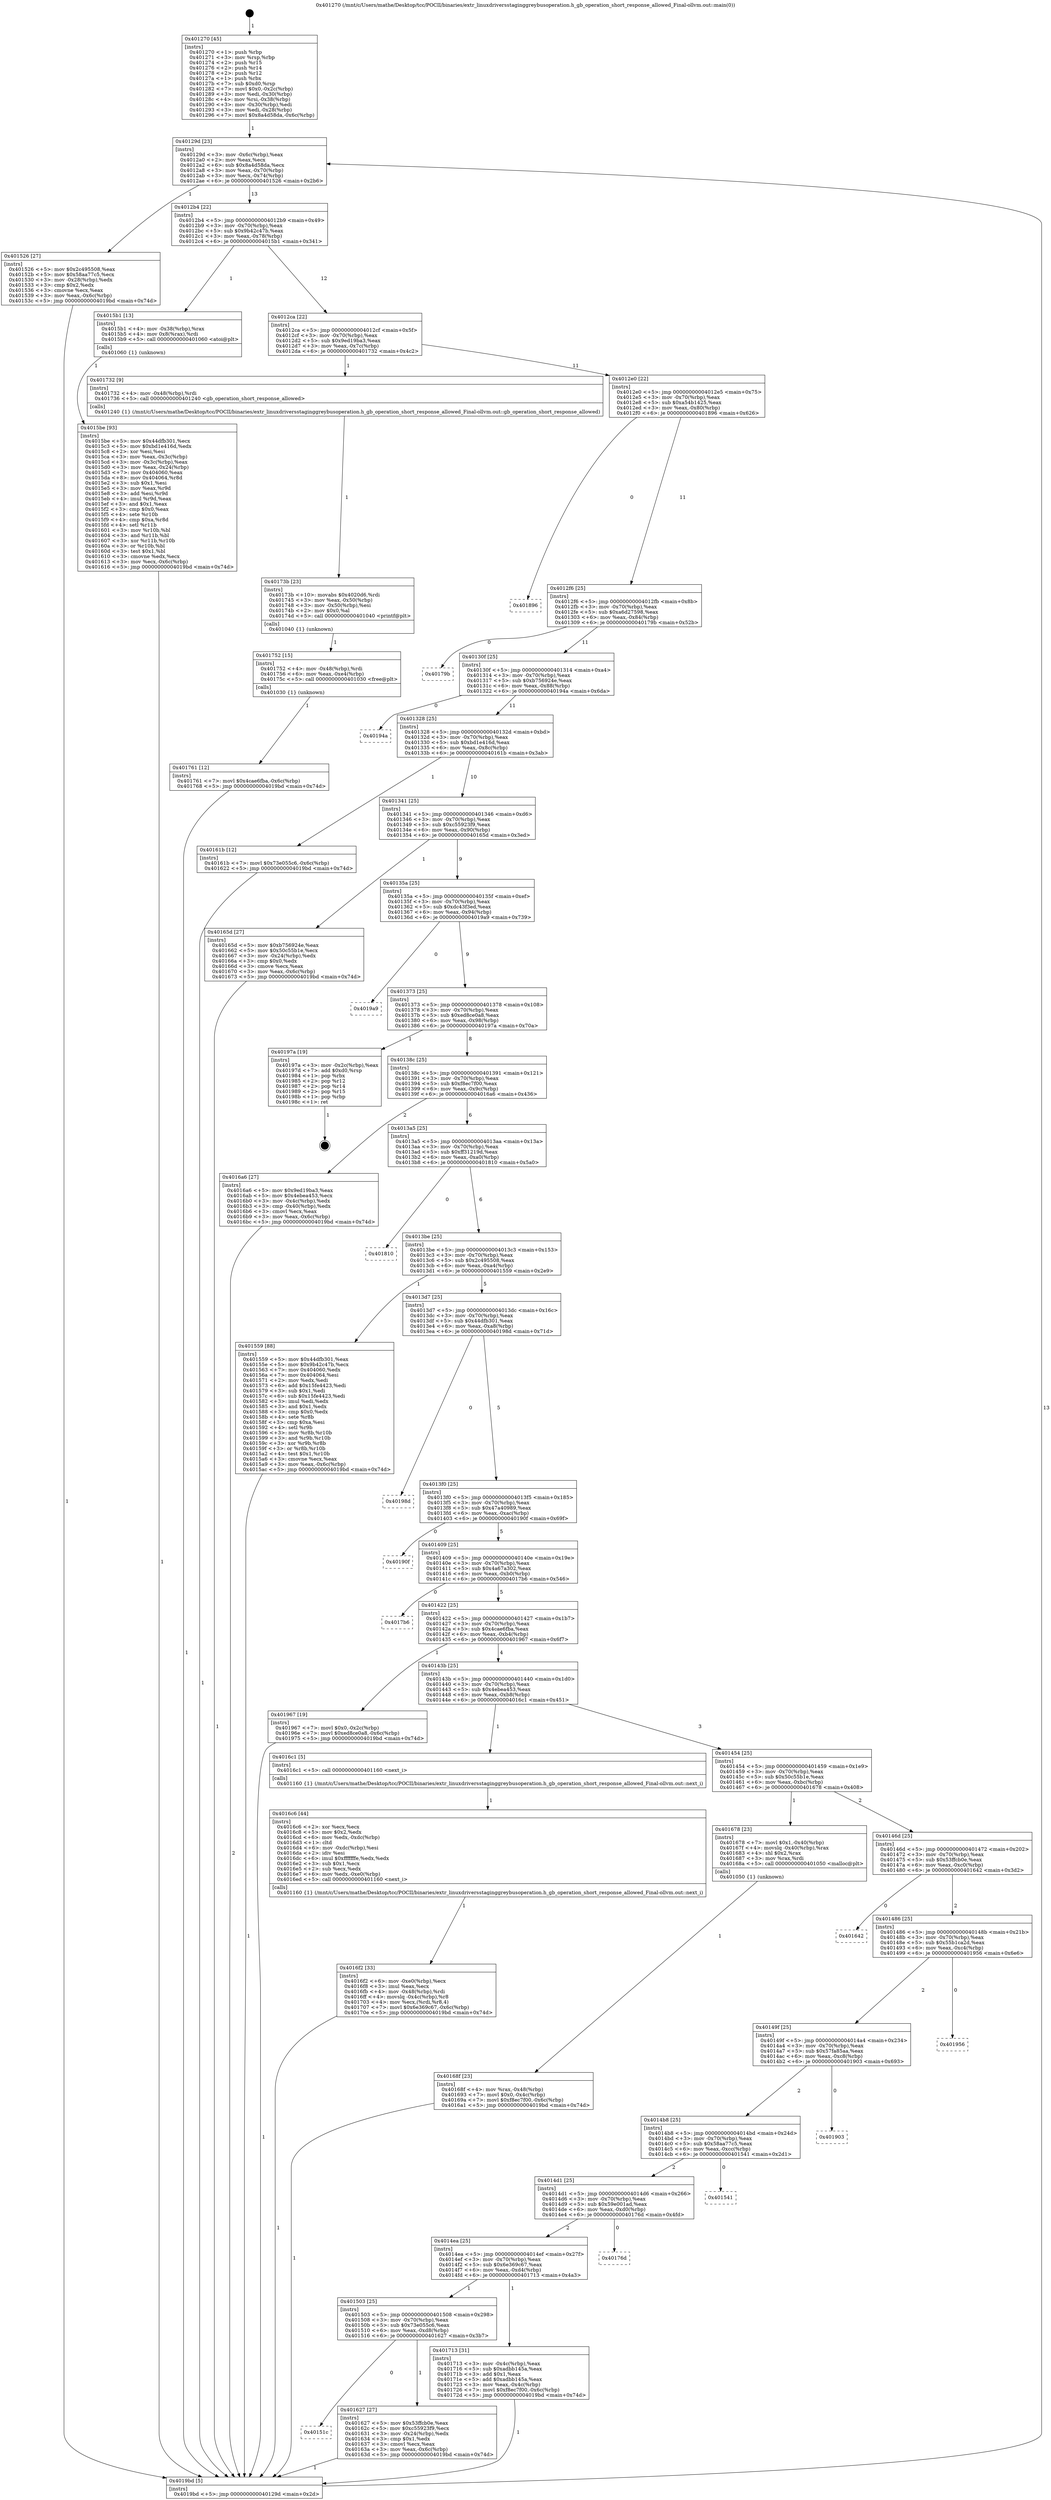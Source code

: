 digraph "0x401270" {
  label = "0x401270 (/mnt/c/Users/mathe/Desktop/tcc/POCII/binaries/extr_linuxdriversstaginggreybusoperation.h_gb_operation_short_response_allowed_Final-ollvm.out::main(0))"
  labelloc = "t"
  node[shape=record]

  Entry [label="",width=0.3,height=0.3,shape=circle,fillcolor=black,style=filled]
  "0x40129d" [label="{
     0x40129d [23]\l
     | [instrs]\l
     &nbsp;&nbsp;0x40129d \<+3\>: mov -0x6c(%rbp),%eax\l
     &nbsp;&nbsp;0x4012a0 \<+2\>: mov %eax,%ecx\l
     &nbsp;&nbsp;0x4012a2 \<+6\>: sub $0x8a4d58da,%ecx\l
     &nbsp;&nbsp;0x4012a8 \<+3\>: mov %eax,-0x70(%rbp)\l
     &nbsp;&nbsp;0x4012ab \<+3\>: mov %ecx,-0x74(%rbp)\l
     &nbsp;&nbsp;0x4012ae \<+6\>: je 0000000000401526 \<main+0x2b6\>\l
  }"]
  "0x401526" [label="{
     0x401526 [27]\l
     | [instrs]\l
     &nbsp;&nbsp;0x401526 \<+5\>: mov $0x2c495508,%eax\l
     &nbsp;&nbsp;0x40152b \<+5\>: mov $0x58aa77c5,%ecx\l
     &nbsp;&nbsp;0x401530 \<+3\>: mov -0x28(%rbp),%edx\l
     &nbsp;&nbsp;0x401533 \<+3\>: cmp $0x2,%edx\l
     &nbsp;&nbsp;0x401536 \<+3\>: cmovne %ecx,%eax\l
     &nbsp;&nbsp;0x401539 \<+3\>: mov %eax,-0x6c(%rbp)\l
     &nbsp;&nbsp;0x40153c \<+5\>: jmp 00000000004019bd \<main+0x74d\>\l
  }"]
  "0x4012b4" [label="{
     0x4012b4 [22]\l
     | [instrs]\l
     &nbsp;&nbsp;0x4012b4 \<+5\>: jmp 00000000004012b9 \<main+0x49\>\l
     &nbsp;&nbsp;0x4012b9 \<+3\>: mov -0x70(%rbp),%eax\l
     &nbsp;&nbsp;0x4012bc \<+5\>: sub $0x9b42c47b,%eax\l
     &nbsp;&nbsp;0x4012c1 \<+3\>: mov %eax,-0x78(%rbp)\l
     &nbsp;&nbsp;0x4012c4 \<+6\>: je 00000000004015b1 \<main+0x341\>\l
  }"]
  "0x4019bd" [label="{
     0x4019bd [5]\l
     | [instrs]\l
     &nbsp;&nbsp;0x4019bd \<+5\>: jmp 000000000040129d \<main+0x2d\>\l
  }"]
  "0x401270" [label="{
     0x401270 [45]\l
     | [instrs]\l
     &nbsp;&nbsp;0x401270 \<+1\>: push %rbp\l
     &nbsp;&nbsp;0x401271 \<+3\>: mov %rsp,%rbp\l
     &nbsp;&nbsp;0x401274 \<+2\>: push %r15\l
     &nbsp;&nbsp;0x401276 \<+2\>: push %r14\l
     &nbsp;&nbsp;0x401278 \<+2\>: push %r12\l
     &nbsp;&nbsp;0x40127a \<+1\>: push %rbx\l
     &nbsp;&nbsp;0x40127b \<+7\>: sub $0xd0,%rsp\l
     &nbsp;&nbsp;0x401282 \<+7\>: movl $0x0,-0x2c(%rbp)\l
     &nbsp;&nbsp;0x401289 \<+3\>: mov %edi,-0x30(%rbp)\l
     &nbsp;&nbsp;0x40128c \<+4\>: mov %rsi,-0x38(%rbp)\l
     &nbsp;&nbsp;0x401290 \<+3\>: mov -0x30(%rbp),%edi\l
     &nbsp;&nbsp;0x401293 \<+3\>: mov %edi,-0x28(%rbp)\l
     &nbsp;&nbsp;0x401296 \<+7\>: movl $0x8a4d58da,-0x6c(%rbp)\l
  }"]
  Exit [label="",width=0.3,height=0.3,shape=circle,fillcolor=black,style=filled,peripheries=2]
  "0x4015b1" [label="{
     0x4015b1 [13]\l
     | [instrs]\l
     &nbsp;&nbsp;0x4015b1 \<+4\>: mov -0x38(%rbp),%rax\l
     &nbsp;&nbsp;0x4015b5 \<+4\>: mov 0x8(%rax),%rdi\l
     &nbsp;&nbsp;0x4015b9 \<+5\>: call 0000000000401060 \<atoi@plt\>\l
     | [calls]\l
     &nbsp;&nbsp;0x401060 \{1\} (unknown)\l
  }"]
  "0x4012ca" [label="{
     0x4012ca [22]\l
     | [instrs]\l
     &nbsp;&nbsp;0x4012ca \<+5\>: jmp 00000000004012cf \<main+0x5f\>\l
     &nbsp;&nbsp;0x4012cf \<+3\>: mov -0x70(%rbp),%eax\l
     &nbsp;&nbsp;0x4012d2 \<+5\>: sub $0x9ed19ba3,%eax\l
     &nbsp;&nbsp;0x4012d7 \<+3\>: mov %eax,-0x7c(%rbp)\l
     &nbsp;&nbsp;0x4012da \<+6\>: je 0000000000401732 \<main+0x4c2\>\l
  }"]
  "0x401761" [label="{
     0x401761 [12]\l
     | [instrs]\l
     &nbsp;&nbsp;0x401761 \<+7\>: movl $0x4cae6fba,-0x6c(%rbp)\l
     &nbsp;&nbsp;0x401768 \<+5\>: jmp 00000000004019bd \<main+0x74d\>\l
  }"]
  "0x401732" [label="{
     0x401732 [9]\l
     | [instrs]\l
     &nbsp;&nbsp;0x401732 \<+4\>: mov -0x48(%rbp),%rdi\l
     &nbsp;&nbsp;0x401736 \<+5\>: call 0000000000401240 \<gb_operation_short_response_allowed\>\l
     | [calls]\l
     &nbsp;&nbsp;0x401240 \{1\} (/mnt/c/Users/mathe/Desktop/tcc/POCII/binaries/extr_linuxdriversstaginggreybusoperation.h_gb_operation_short_response_allowed_Final-ollvm.out::gb_operation_short_response_allowed)\l
  }"]
  "0x4012e0" [label="{
     0x4012e0 [22]\l
     | [instrs]\l
     &nbsp;&nbsp;0x4012e0 \<+5\>: jmp 00000000004012e5 \<main+0x75\>\l
     &nbsp;&nbsp;0x4012e5 \<+3\>: mov -0x70(%rbp),%eax\l
     &nbsp;&nbsp;0x4012e8 \<+5\>: sub $0xa54b1425,%eax\l
     &nbsp;&nbsp;0x4012ed \<+3\>: mov %eax,-0x80(%rbp)\l
     &nbsp;&nbsp;0x4012f0 \<+6\>: je 0000000000401896 \<main+0x626\>\l
  }"]
  "0x401752" [label="{
     0x401752 [15]\l
     | [instrs]\l
     &nbsp;&nbsp;0x401752 \<+4\>: mov -0x48(%rbp),%rdi\l
     &nbsp;&nbsp;0x401756 \<+6\>: mov %eax,-0xe4(%rbp)\l
     &nbsp;&nbsp;0x40175c \<+5\>: call 0000000000401030 \<free@plt\>\l
     | [calls]\l
     &nbsp;&nbsp;0x401030 \{1\} (unknown)\l
  }"]
  "0x401896" [label="{
     0x401896\l
  }", style=dashed]
  "0x4012f6" [label="{
     0x4012f6 [25]\l
     | [instrs]\l
     &nbsp;&nbsp;0x4012f6 \<+5\>: jmp 00000000004012fb \<main+0x8b\>\l
     &nbsp;&nbsp;0x4012fb \<+3\>: mov -0x70(%rbp),%eax\l
     &nbsp;&nbsp;0x4012fe \<+5\>: sub $0xa6d27598,%eax\l
     &nbsp;&nbsp;0x401303 \<+6\>: mov %eax,-0x84(%rbp)\l
     &nbsp;&nbsp;0x401309 \<+6\>: je 000000000040179b \<main+0x52b\>\l
  }"]
  "0x40173b" [label="{
     0x40173b [23]\l
     | [instrs]\l
     &nbsp;&nbsp;0x40173b \<+10\>: movabs $0x4020d6,%rdi\l
     &nbsp;&nbsp;0x401745 \<+3\>: mov %eax,-0x50(%rbp)\l
     &nbsp;&nbsp;0x401748 \<+3\>: mov -0x50(%rbp),%esi\l
     &nbsp;&nbsp;0x40174b \<+2\>: mov $0x0,%al\l
     &nbsp;&nbsp;0x40174d \<+5\>: call 0000000000401040 \<printf@plt\>\l
     | [calls]\l
     &nbsp;&nbsp;0x401040 \{1\} (unknown)\l
  }"]
  "0x40179b" [label="{
     0x40179b\l
  }", style=dashed]
  "0x40130f" [label="{
     0x40130f [25]\l
     | [instrs]\l
     &nbsp;&nbsp;0x40130f \<+5\>: jmp 0000000000401314 \<main+0xa4\>\l
     &nbsp;&nbsp;0x401314 \<+3\>: mov -0x70(%rbp),%eax\l
     &nbsp;&nbsp;0x401317 \<+5\>: sub $0xb756924e,%eax\l
     &nbsp;&nbsp;0x40131c \<+6\>: mov %eax,-0x88(%rbp)\l
     &nbsp;&nbsp;0x401322 \<+6\>: je 000000000040194a \<main+0x6da\>\l
  }"]
  "0x4016f2" [label="{
     0x4016f2 [33]\l
     | [instrs]\l
     &nbsp;&nbsp;0x4016f2 \<+6\>: mov -0xe0(%rbp),%ecx\l
     &nbsp;&nbsp;0x4016f8 \<+3\>: imul %eax,%ecx\l
     &nbsp;&nbsp;0x4016fb \<+4\>: mov -0x48(%rbp),%rdi\l
     &nbsp;&nbsp;0x4016ff \<+4\>: movslq -0x4c(%rbp),%r8\l
     &nbsp;&nbsp;0x401703 \<+4\>: mov %ecx,(%rdi,%r8,4)\l
     &nbsp;&nbsp;0x401707 \<+7\>: movl $0x6e369c67,-0x6c(%rbp)\l
     &nbsp;&nbsp;0x40170e \<+5\>: jmp 00000000004019bd \<main+0x74d\>\l
  }"]
  "0x40194a" [label="{
     0x40194a\l
  }", style=dashed]
  "0x401328" [label="{
     0x401328 [25]\l
     | [instrs]\l
     &nbsp;&nbsp;0x401328 \<+5\>: jmp 000000000040132d \<main+0xbd\>\l
     &nbsp;&nbsp;0x40132d \<+3\>: mov -0x70(%rbp),%eax\l
     &nbsp;&nbsp;0x401330 \<+5\>: sub $0xbd1e416d,%eax\l
     &nbsp;&nbsp;0x401335 \<+6\>: mov %eax,-0x8c(%rbp)\l
     &nbsp;&nbsp;0x40133b \<+6\>: je 000000000040161b \<main+0x3ab\>\l
  }"]
  "0x4016c6" [label="{
     0x4016c6 [44]\l
     | [instrs]\l
     &nbsp;&nbsp;0x4016c6 \<+2\>: xor %ecx,%ecx\l
     &nbsp;&nbsp;0x4016c8 \<+5\>: mov $0x2,%edx\l
     &nbsp;&nbsp;0x4016cd \<+6\>: mov %edx,-0xdc(%rbp)\l
     &nbsp;&nbsp;0x4016d3 \<+1\>: cltd\l
     &nbsp;&nbsp;0x4016d4 \<+6\>: mov -0xdc(%rbp),%esi\l
     &nbsp;&nbsp;0x4016da \<+2\>: idiv %esi\l
     &nbsp;&nbsp;0x4016dc \<+6\>: imul $0xfffffffe,%edx,%edx\l
     &nbsp;&nbsp;0x4016e2 \<+3\>: sub $0x1,%ecx\l
     &nbsp;&nbsp;0x4016e5 \<+2\>: sub %ecx,%edx\l
     &nbsp;&nbsp;0x4016e7 \<+6\>: mov %edx,-0xe0(%rbp)\l
     &nbsp;&nbsp;0x4016ed \<+5\>: call 0000000000401160 \<next_i\>\l
     | [calls]\l
     &nbsp;&nbsp;0x401160 \{1\} (/mnt/c/Users/mathe/Desktop/tcc/POCII/binaries/extr_linuxdriversstaginggreybusoperation.h_gb_operation_short_response_allowed_Final-ollvm.out::next_i)\l
  }"]
  "0x40161b" [label="{
     0x40161b [12]\l
     | [instrs]\l
     &nbsp;&nbsp;0x40161b \<+7\>: movl $0x73e055c6,-0x6c(%rbp)\l
     &nbsp;&nbsp;0x401622 \<+5\>: jmp 00000000004019bd \<main+0x74d\>\l
  }"]
  "0x401341" [label="{
     0x401341 [25]\l
     | [instrs]\l
     &nbsp;&nbsp;0x401341 \<+5\>: jmp 0000000000401346 \<main+0xd6\>\l
     &nbsp;&nbsp;0x401346 \<+3\>: mov -0x70(%rbp),%eax\l
     &nbsp;&nbsp;0x401349 \<+5\>: sub $0xc55923f9,%eax\l
     &nbsp;&nbsp;0x40134e \<+6\>: mov %eax,-0x90(%rbp)\l
     &nbsp;&nbsp;0x401354 \<+6\>: je 000000000040165d \<main+0x3ed\>\l
  }"]
  "0x40168f" [label="{
     0x40168f [23]\l
     | [instrs]\l
     &nbsp;&nbsp;0x40168f \<+4\>: mov %rax,-0x48(%rbp)\l
     &nbsp;&nbsp;0x401693 \<+7\>: movl $0x0,-0x4c(%rbp)\l
     &nbsp;&nbsp;0x40169a \<+7\>: movl $0xf8ec7f00,-0x6c(%rbp)\l
     &nbsp;&nbsp;0x4016a1 \<+5\>: jmp 00000000004019bd \<main+0x74d\>\l
  }"]
  "0x40165d" [label="{
     0x40165d [27]\l
     | [instrs]\l
     &nbsp;&nbsp;0x40165d \<+5\>: mov $0xb756924e,%eax\l
     &nbsp;&nbsp;0x401662 \<+5\>: mov $0x50c55b1e,%ecx\l
     &nbsp;&nbsp;0x401667 \<+3\>: mov -0x24(%rbp),%edx\l
     &nbsp;&nbsp;0x40166a \<+3\>: cmp $0x0,%edx\l
     &nbsp;&nbsp;0x40166d \<+3\>: cmove %ecx,%eax\l
     &nbsp;&nbsp;0x401670 \<+3\>: mov %eax,-0x6c(%rbp)\l
     &nbsp;&nbsp;0x401673 \<+5\>: jmp 00000000004019bd \<main+0x74d\>\l
  }"]
  "0x40135a" [label="{
     0x40135a [25]\l
     | [instrs]\l
     &nbsp;&nbsp;0x40135a \<+5\>: jmp 000000000040135f \<main+0xef\>\l
     &nbsp;&nbsp;0x40135f \<+3\>: mov -0x70(%rbp),%eax\l
     &nbsp;&nbsp;0x401362 \<+5\>: sub $0xdc43f3ed,%eax\l
     &nbsp;&nbsp;0x401367 \<+6\>: mov %eax,-0x94(%rbp)\l
     &nbsp;&nbsp;0x40136d \<+6\>: je 00000000004019a9 \<main+0x739\>\l
  }"]
  "0x40151c" [label="{
     0x40151c\l
  }", style=dashed]
  "0x4019a9" [label="{
     0x4019a9\l
  }", style=dashed]
  "0x401373" [label="{
     0x401373 [25]\l
     | [instrs]\l
     &nbsp;&nbsp;0x401373 \<+5\>: jmp 0000000000401378 \<main+0x108\>\l
     &nbsp;&nbsp;0x401378 \<+3\>: mov -0x70(%rbp),%eax\l
     &nbsp;&nbsp;0x40137b \<+5\>: sub $0xed8ce0a8,%eax\l
     &nbsp;&nbsp;0x401380 \<+6\>: mov %eax,-0x98(%rbp)\l
     &nbsp;&nbsp;0x401386 \<+6\>: je 000000000040197a \<main+0x70a\>\l
  }"]
  "0x401627" [label="{
     0x401627 [27]\l
     | [instrs]\l
     &nbsp;&nbsp;0x401627 \<+5\>: mov $0x53ffcb0e,%eax\l
     &nbsp;&nbsp;0x40162c \<+5\>: mov $0xc55923f9,%ecx\l
     &nbsp;&nbsp;0x401631 \<+3\>: mov -0x24(%rbp),%edx\l
     &nbsp;&nbsp;0x401634 \<+3\>: cmp $0x1,%edx\l
     &nbsp;&nbsp;0x401637 \<+3\>: cmovl %ecx,%eax\l
     &nbsp;&nbsp;0x40163a \<+3\>: mov %eax,-0x6c(%rbp)\l
     &nbsp;&nbsp;0x40163d \<+5\>: jmp 00000000004019bd \<main+0x74d\>\l
  }"]
  "0x40197a" [label="{
     0x40197a [19]\l
     | [instrs]\l
     &nbsp;&nbsp;0x40197a \<+3\>: mov -0x2c(%rbp),%eax\l
     &nbsp;&nbsp;0x40197d \<+7\>: add $0xd0,%rsp\l
     &nbsp;&nbsp;0x401984 \<+1\>: pop %rbx\l
     &nbsp;&nbsp;0x401985 \<+2\>: pop %r12\l
     &nbsp;&nbsp;0x401987 \<+2\>: pop %r14\l
     &nbsp;&nbsp;0x401989 \<+2\>: pop %r15\l
     &nbsp;&nbsp;0x40198b \<+1\>: pop %rbp\l
     &nbsp;&nbsp;0x40198c \<+1\>: ret\l
  }"]
  "0x40138c" [label="{
     0x40138c [25]\l
     | [instrs]\l
     &nbsp;&nbsp;0x40138c \<+5\>: jmp 0000000000401391 \<main+0x121\>\l
     &nbsp;&nbsp;0x401391 \<+3\>: mov -0x70(%rbp),%eax\l
     &nbsp;&nbsp;0x401394 \<+5\>: sub $0xf8ec7f00,%eax\l
     &nbsp;&nbsp;0x401399 \<+6\>: mov %eax,-0x9c(%rbp)\l
     &nbsp;&nbsp;0x40139f \<+6\>: je 00000000004016a6 \<main+0x436\>\l
  }"]
  "0x401503" [label="{
     0x401503 [25]\l
     | [instrs]\l
     &nbsp;&nbsp;0x401503 \<+5\>: jmp 0000000000401508 \<main+0x298\>\l
     &nbsp;&nbsp;0x401508 \<+3\>: mov -0x70(%rbp),%eax\l
     &nbsp;&nbsp;0x40150b \<+5\>: sub $0x73e055c6,%eax\l
     &nbsp;&nbsp;0x401510 \<+6\>: mov %eax,-0xd8(%rbp)\l
     &nbsp;&nbsp;0x401516 \<+6\>: je 0000000000401627 \<main+0x3b7\>\l
  }"]
  "0x4016a6" [label="{
     0x4016a6 [27]\l
     | [instrs]\l
     &nbsp;&nbsp;0x4016a6 \<+5\>: mov $0x9ed19ba3,%eax\l
     &nbsp;&nbsp;0x4016ab \<+5\>: mov $0x4ebea453,%ecx\l
     &nbsp;&nbsp;0x4016b0 \<+3\>: mov -0x4c(%rbp),%edx\l
     &nbsp;&nbsp;0x4016b3 \<+3\>: cmp -0x40(%rbp),%edx\l
     &nbsp;&nbsp;0x4016b6 \<+3\>: cmovl %ecx,%eax\l
     &nbsp;&nbsp;0x4016b9 \<+3\>: mov %eax,-0x6c(%rbp)\l
     &nbsp;&nbsp;0x4016bc \<+5\>: jmp 00000000004019bd \<main+0x74d\>\l
  }"]
  "0x4013a5" [label="{
     0x4013a5 [25]\l
     | [instrs]\l
     &nbsp;&nbsp;0x4013a5 \<+5\>: jmp 00000000004013aa \<main+0x13a\>\l
     &nbsp;&nbsp;0x4013aa \<+3\>: mov -0x70(%rbp),%eax\l
     &nbsp;&nbsp;0x4013ad \<+5\>: sub $0xff31219d,%eax\l
     &nbsp;&nbsp;0x4013b2 \<+6\>: mov %eax,-0xa0(%rbp)\l
     &nbsp;&nbsp;0x4013b8 \<+6\>: je 0000000000401810 \<main+0x5a0\>\l
  }"]
  "0x401713" [label="{
     0x401713 [31]\l
     | [instrs]\l
     &nbsp;&nbsp;0x401713 \<+3\>: mov -0x4c(%rbp),%eax\l
     &nbsp;&nbsp;0x401716 \<+5\>: sub $0xadbb145a,%eax\l
     &nbsp;&nbsp;0x40171b \<+3\>: add $0x1,%eax\l
     &nbsp;&nbsp;0x40171e \<+5\>: add $0xadbb145a,%eax\l
     &nbsp;&nbsp;0x401723 \<+3\>: mov %eax,-0x4c(%rbp)\l
     &nbsp;&nbsp;0x401726 \<+7\>: movl $0xf8ec7f00,-0x6c(%rbp)\l
     &nbsp;&nbsp;0x40172d \<+5\>: jmp 00000000004019bd \<main+0x74d\>\l
  }"]
  "0x401810" [label="{
     0x401810\l
  }", style=dashed]
  "0x4013be" [label="{
     0x4013be [25]\l
     | [instrs]\l
     &nbsp;&nbsp;0x4013be \<+5\>: jmp 00000000004013c3 \<main+0x153\>\l
     &nbsp;&nbsp;0x4013c3 \<+3\>: mov -0x70(%rbp),%eax\l
     &nbsp;&nbsp;0x4013c6 \<+5\>: sub $0x2c495508,%eax\l
     &nbsp;&nbsp;0x4013cb \<+6\>: mov %eax,-0xa4(%rbp)\l
     &nbsp;&nbsp;0x4013d1 \<+6\>: je 0000000000401559 \<main+0x2e9\>\l
  }"]
  "0x4014ea" [label="{
     0x4014ea [25]\l
     | [instrs]\l
     &nbsp;&nbsp;0x4014ea \<+5\>: jmp 00000000004014ef \<main+0x27f\>\l
     &nbsp;&nbsp;0x4014ef \<+3\>: mov -0x70(%rbp),%eax\l
     &nbsp;&nbsp;0x4014f2 \<+5\>: sub $0x6e369c67,%eax\l
     &nbsp;&nbsp;0x4014f7 \<+6\>: mov %eax,-0xd4(%rbp)\l
     &nbsp;&nbsp;0x4014fd \<+6\>: je 0000000000401713 \<main+0x4a3\>\l
  }"]
  "0x401559" [label="{
     0x401559 [88]\l
     | [instrs]\l
     &nbsp;&nbsp;0x401559 \<+5\>: mov $0x44dfb301,%eax\l
     &nbsp;&nbsp;0x40155e \<+5\>: mov $0x9b42c47b,%ecx\l
     &nbsp;&nbsp;0x401563 \<+7\>: mov 0x404060,%edx\l
     &nbsp;&nbsp;0x40156a \<+7\>: mov 0x404064,%esi\l
     &nbsp;&nbsp;0x401571 \<+2\>: mov %edx,%edi\l
     &nbsp;&nbsp;0x401573 \<+6\>: add $0x15fe4423,%edi\l
     &nbsp;&nbsp;0x401579 \<+3\>: sub $0x1,%edi\l
     &nbsp;&nbsp;0x40157c \<+6\>: sub $0x15fe4423,%edi\l
     &nbsp;&nbsp;0x401582 \<+3\>: imul %edi,%edx\l
     &nbsp;&nbsp;0x401585 \<+3\>: and $0x1,%edx\l
     &nbsp;&nbsp;0x401588 \<+3\>: cmp $0x0,%edx\l
     &nbsp;&nbsp;0x40158b \<+4\>: sete %r8b\l
     &nbsp;&nbsp;0x40158f \<+3\>: cmp $0xa,%esi\l
     &nbsp;&nbsp;0x401592 \<+4\>: setl %r9b\l
     &nbsp;&nbsp;0x401596 \<+3\>: mov %r8b,%r10b\l
     &nbsp;&nbsp;0x401599 \<+3\>: and %r9b,%r10b\l
     &nbsp;&nbsp;0x40159c \<+3\>: xor %r9b,%r8b\l
     &nbsp;&nbsp;0x40159f \<+3\>: or %r8b,%r10b\l
     &nbsp;&nbsp;0x4015a2 \<+4\>: test $0x1,%r10b\l
     &nbsp;&nbsp;0x4015a6 \<+3\>: cmovne %ecx,%eax\l
     &nbsp;&nbsp;0x4015a9 \<+3\>: mov %eax,-0x6c(%rbp)\l
     &nbsp;&nbsp;0x4015ac \<+5\>: jmp 00000000004019bd \<main+0x74d\>\l
  }"]
  "0x4013d7" [label="{
     0x4013d7 [25]\l
     | [instrs]\l
     &nbsp;&nbsp;0x4013d7 \<+5\>: jmp 00000000004013dc \<main+0x16c\>\l
     &nbsp;&nbsp;0x4013dc \<+3\>: mov -0x70(%rbp),%eax\l
     &nbsp;&nbsp;0x4013df \<+5\>: sub $0x44dfb301,%eax\l
     &nbsp;&nbsp;0x4013e4 \<+6\>: mov %eax,-0xa8(%rbp)\l
     &nbsp;&nbsp;0x4013ea \<+6\>: je 000000000040198d \<main+0x71d\>\l
  }"]
  "0x4015be" [label="{
     0x4015be [93]\l
     | [instrs]\l
     &nbsp;&nbsp;0x4015be \<+5\>: mov $0x44dfb301,%ecx\l
     &nbsp;&nbsp;0x4015c3 \<+5\>: mov $0xbd1e416d,%edx\l
     &nbsp;&nbsp;0x4015c8 \<+2\>: xor %esi,%esi\l
     &nbsp;&nbsp;0x4015ca \<+3\>: mov %eax,-0x3c(%rbp)\l
     &nbsp;&nbsp;0x4015cd \<+3\>: mov -0x3c(%rbp),%eax\l
     &nbsp;&nbsp;0x4015d0 \<+3\>: mov %eax,-0x24(%rbp)\l
     &nbsp;&nbsp;0x4015d3 \<+7\>: mov 0x404060,%eax\l
     &nbsp;&nbsp;0x4015da \<+8\>: mov 0x404064,%r8d\l
     &nbsp;&nbsp;0x4015e2 \<+3\>: sub $0x1,%esi\l
     &nbsp;&nbsp;0x4015e5 \<+3\>: mov %eax,%r9d\l
     &nbsp;&nbsp;0x4015e8 \<+3\>: add %esi,%r9d\l
     &nbsp;&nbsp;0x4015eb \<+4\>: imul %r9d,%eax\l
     &nbsp;&nbsp;0x4015ef \<+3\>: and $0x1,%eax\l
     &nbsp;&nbsp;0x4015f2 \<+3\>: cmp $0x0,%eax\l
     &nbsp;&nbsp;0x4015f5 \<+4\>: sete %r10b\l
     &nbsp;&nbsp;0x4015f9 \<+4\>: cmp $0xa,%r8d\l
     &nbsp;&nbsp;0x4015fd \<+4\>: setl %r11b\l
     &nbsp;&nbsp;0x401601 \<+3\>: mov %r10b,%bl\l
     &nbsp;&nbsp;0x401604 \<+3\>: and %r11b,%bl\l
     &nbsp;&nbsp;0x401607 \<+3\>: xor %r11b,%r10b\l
     &nbsp;&nbsp;0x40160a \<+3\>: or %r10b,%bl\l
     &nbsp;&nbsp;0x40160d \<+3\>: test $0x1,%bl\l
     &nbsp;&nbsp;0x401610 \<+3\>: cmovne %edx,%ecx\l
     &nbsp;&nbsp;0x401613 \<+3\>: mov %ecx,-0x6c(%rbp)\l
     &nbsp;&nbsp;0x401616 \<+5\>: jmp 00000000004019bd \<main+0x74d\>\l
  }"]
  "0x40176d" [label="{
     0x40176d\l
  }", style=dashed]
  "0x40198d" [label="{
     0x40198d\l
  }", style=dashed]
  "0x4013f0" [label="{
     0x4013f0 [25]\l
     | [instrs]\l
     &nbsp;&nbsp;0x4013f0 \<+5\>: jmp 00000000004013f5 \<main+0x185\>\l
     &nbsp;&nbsp;0x4013f5 \<+3\>: mov -0x70(%rbp),%eax\l
     &nbsp;&nbsp;0x4013f8 \<+5\>: sub $0x47a40989,%eax\l
     &nbsp;&nbsp;0x4013fd \<+6\>: mov %eax,-0xac(%rbp)\l
     &nbsp;&nbsp;0x401403 \<+6\>: je 000000000040190f \<main+0x69f\>\l
  }"]
  "0x4014d1" [label="{
     0x4014d1 [25]\l
     | [instrs]\l
     &nbsp;&nbsp;0x4014d1 \<+5\>: jmp 00000000004014d6 \<main+0x266\>\l
     &nbsp;&nbsp;0x4014d6 \<+3\>: mov -0x70(%rbp),%eax\l
     &nbsp;&nbsp;0x4014d9 \<+5\>: sub $0x59e001ad,%eax\l
     &nbsp;&nbsp;0x4014de \<+6\>: mov %eax,-0xd0(%rbp)\l
     &nbsp;&nbsp;0x4014e4 \<+6\>: je 000000000040176d \<main+0x4fd\>\l
  }"]
  "0x40190f" [label="{
     0x40190f\l
  }", style=dashed]
  "0x401409" [label="{
     0x401409 [25]\l
     | [instrs]\l
     &nbsp;&nbsp;0x401409 \<+5\>: jmp 000000000040140e \<main+0x19e\>\l
     &nbsp;&nbsp;0x40140e \<+3\>: mov -0x70(%rbp),%eax\l
     &nbsp;&nbsp;0x401411 \<+5\>: sub $0x4a67a302,%eax\l
     &nbsp;&nbsp;0x401416 \<+6\>: mov %eax,-0xb0(%rbp)\l
     &nbsp;&nbsp;0x40141c \<+6\>: je 00000000004017b6 \<main+0x546\>\l
  }"]
  "0x401541" [label="{
     0x401541\l
  }", style=dashed]
  "0x4017b6" [label="{
     0x4017b6\l
  }", style=dashed]
  "0x401422" [label="{
     0x401422 [25]\l
     | [instrs]\l
     &nbsp;&nbsp;0x401422 \<+5\>: jmp 0000000000401427 \<main+0x1b7\>\l
     &nbsp;&nbsp;0x401427 \<+3\>: mov -0x70(%rbp),%eax\l
     &nbsp;&nbsp;0x40142a \<+5\>: sub $0x4cae6fba,%eax\l
     &nbsp;&nbsp;0x40142f \<+6\>: mov %eax,-0xb4(%rbp)\l
     &nbsp;&nbsp;0x401435 \<+6\>: je 0000000000401967 \<main+0x6f7\>\l
  }"]
  "0x4014b8" [label="{
     0x4014b8 [25]\l
     | [instrs]\l
     &nbsp;&nbsp;0x4014b8 \<+5\>: jmp 00000000004014bd \<main+0x24d\>\l
     &nbsp;&nbsp;0x4014bd \<+3\>: mov -0x70(%rbp),%eax\l
     &nbsp;&nbsp;0x4014c0 \<+5\>: sub $0x58aa77c5,%eax\l
     &nbsp;&nbsp;0x4014c5 \<+6\>: mov %eax,-0xcc(%rbp)\l
     &nbsp;&nbsp;0x4014cb \<+6\>: je 0000000000401541 \<main+0x2d1\>\l
  }"]
  "0x401967" [label="{
     0x401967 [19]\l
     | [instrs]\l
     &nbsp;&nbsp;0x401967 \<+7\>: movl $0x0,-0x2c(%rbp)\l
     &nbsp;&nbsp;0x40196e \<+7\>: movl $0xed8ce0a8,-0x6c(%rbp)\l
     &nbsp;&nbsp;0x401975 \<+5\>: jmp 00000000004019bd \<main+0x74d\>\l
  }"]
  "0x40143b" [label="{
     0x40143b [25]\l
     | [instrs]\l
     &nbsp;&nbsp;0x40143b \<+5\>: jmp 0000000000401440 \<main+0x1d0\>\l
     &nbsp;&nbsp;0x401440 \<+3\>: mov -0x70(%rbp),%eax\l
     &nbsp;&nbsp;0x401443 \<+5\>: sub $0x4ebea453,%eax\l
     &nbsp;&nbsp;0x401448 \<+6\>: mov %eax,-0xb8(%rbp)\l
     &nbsp;&nbsp;0x40144e \<+6\>: je 00000000004016c1 \<main+0x451\>\l
  }"]
  "0x401903" [label="{
     0x401903\l
  }", style=dashed]
  "0x4016c1" [label="{
     0x4016c1 [5]\l
     | [instrs]\l
     &nbsp;&nbsp;0x4016c1 \<+5\>: call 0000000000401160 \<next_i\>\l
     | [calls]\l
     &nbsp;&nbsp;0x401160 \{1\} (/mnt/c/Users/mathe/Desktop/tcc/POCII/binaries/extr_linuxdriversstaginggreybusoperation.h_gb_operation_short_response_allowed_Final-ollvm.out::next_i)\l
  }"]
  "0x401454" [label="{
     0x401454 [25]\l
     | [instrs]\l
     &nbsp;&nbsp;0x401454 \<+5\>: jmp 0000000000401459 \<main+0x1e9\>\l
     &nbsp;&nbsp;0x401459 \<+3\>: mov -0x70(%rbp),%eax\l
     &nbsp;&nbsp;0x40145c \<+5\>: sub $0x50c55b1e,%eax\l
     &nbsp;&nbsp;0x401461 \<+6\>: mov %eax,-0xbc(%rbp)\l
     &nbsp;&nbsp;0x401467 \<+6\>: je 0000000000401678 \<main+0x408\>\l
  }"]
  "0x40149f" [label="{
     0x40149f [25]\l
     | [instrs]\l
     &nbsp;&nbsp;0x40149f \<+5\>: jmp 00000000004014a4 \<main+0x234\>\l
     &nbsp;&nbsp;0x4014a4 \<+3\>: mov -0x70(%rbp),%eax\l
     &nbsp;&nbsp;0x4014a7 \<+5\>: sub $0x57fa85aa,%eax\l
     &nbsp;&nbsp;0x4014ac \<+6\>: mov %eax,-0xc8(%rbp)\l
     &nbsp;&nbsp;0x4014b2 \<+6\>: je 0000000000401903 \<main+0x693\>\l
  }"]
  "0x401678" [label="{
     0x401678 [23]\l
     | [instrs]\l
     &nbsp;&nbsp;0x401678 \<+7\>: movl $0x1,-0x40(%rbp)\l
     &nbsp;&nbsp;0x40167f \<+4\>: movslq -0x40(%rbp),%rax\l
     &nbsp;&nbsp;0x401683 \<+4\>: shl $0x2,%rax\l
     &nbsp;&nbsp;0x401687 \<+3\>: mov %rax,%rdi\l
     &nbsp;&nbsp;0x40168a \<+5\>: call 0000000000401050 \<malloc@plt\>\l
     | [calls]\l
     &nbsp;&nbsp;0x401050 \{1\} (unknown)\l
  }"]
  "0x40146d" [label="{
     0x40146d [25]\l
     | [instrs]\l
     &nbsp;&nbsp;0x40146d \<+5\>: jmp 0000000000401472 \<main+0x202\>\l
     &nbsp;&nbsp;0x401472 \<+3\>: mov -0x70(%rbp),%eax\l
     &nbsp;&nbsp;0x401475 \<+5\>: sub $0x53ffcb0e,%eax\l
     &nbsp;&nbsp;0x40147a \<+6\>: mov %eax,-0xc0(%rbp)\l
     &nbsp;&nbsp;0x401480 \<+6\>: je 0000000000401642 \<main+0x3d2\>\l
  }"]
  "0x401956" [label="{
     0x401956\l
  }", style=dashed]
  "0x401642" [label="{
     0x401642\l
  }", style=dashed]
  "0x401486" [label="{
     0x401486 [25]\l
     | [instrs]\l
     &nbsp;&nbsp;0x401486 \<+5\>: jmp 000000000040148b \<main+0x21b\>\l
     &nbsp;&nbsp;0x40148b \<+3\>: mov -0x70(%rbp),%eax\l
     &nbsp;&nbsp;0x40148e \<+5\>: sub $0x55b1ca2d,%eax\l
     &nbsp;&nbsp;0x401493 \<+6\>: mov %eax,-0xc4(%rbp)\l
     &nbsp;&nbsp;0x401499 \<+6\>: je 0000000000401956 \<main+0x6e6\>\l
  }"]
  Entry -> "0x401270" [label=" 1"]
  "0x40129d" -> "0x401526" [label=" 1"]
  "0x40129d" -> "0x4012b4" [label=" 13"]
  "0x401526" -> "0x4019bd" [label=" 1"]
  "0x401270" -> "0x40129d" [label=" 1"]
  "0x4019bd" -> "0x40129d" [label=" 13"]
  "0x40197a" -> Exit [label=" 1"]
  "0x4012b4" -> "0x4015b1" [label=" 1"]
  "0x4012b4" -> "0x4012ca" [label=" 12"]
  "0x401967" -> "0x4019bd" [label=" 1"]
  "0x4012ca" -> "0x401732" [label=" 1"]
  "0x4012ca" -> "0x4012e0" [label=" 11"]
  "0x401761" -> "0x4019bd" [label=" 1"]
  "0x4012e0" -> "0x401896" [label=" 0"]
  "0x4012e0" -> "0x4012f6" [label=" 11"]
  "0x401752" -> "0x401761" [label=" 1"]
  "0x4012f6" -> "0x40179b" [label=" 0"]
  "0x4012f6" -> "0x40130f" [label=" 11"]
  "0x40173b" -> "0x401752" [label=" 1"]
  "0x40130f" -> "0x40194a" [label=" 0"]
  "0x40130f" -> "0x401328" [label=" 11"]
  "0x401732" -> "0x40173b" [label=" 1"]
  "0x401328" -> "0x40161b" [label=" 1"]
  "0x401328" -> "0x401341" [label=" 10"]
  "0x401713" -> "0x4019bd" [label=" 1"]
  "0x401341" -> "0x40165d" [label=" 1"]
  "0x401341" -> "0x40135a" [label=" 9"]
  "0x4016f2" -> "0x4019bd" [label=" 1"]
  "0x40135a" -> "0x4019a9" [label=" 0"]
  "0x40135a" -> "0x401373" [label=" 9"]
  "0x4016c6" -> "0x4016f2" [label=" 1"]
  "0x401373" -> "0x40197a" [label=" 1"]
  "0x401373" -> "0x40138c" [label=" 8"]
  "0x4016c1" -> "0x4016c6" [label=" 1"]
  "0x40138c" -> "0x4016a6" [label=" 2"]
  "0x40138c" -> "0x4013a5" [label=" 6"]
  "0x40168f" -> "0x4019bd" [label=" 1"]
  "0x4013a5" -> "0x401810" [label=" 0"]
  "0x4013a5" -> "0x4013be" [label=" 6"]
  "0x401678" -> "0x40168f" [label=" 1"]
  "0x4013be" -> "0x401559" [label=" 1"]
  "0x4013be" -> "0x4013d7" [label=" 5"]
  "0x401559" -> "0x4019bd" [label=" 1"]
  "0x4015b1" -> "0x4015be" [label=" 1"]
  "0x4015be" -> "0x4019bd" [label=" 1"]
  "0x40161b" -> "0x4019bd" [label=" 1"]
  "0x401627" -> "0x4019bd" [label=" 1"]
  "0x4013d7" -> "0x40198d" [label=" 0"]
  "0x4013d7" -> "0x4013f0" [label=" 5"]
  "0x401503" -> "0x40151c" [label=" 0"]
  "0x4013f0" -> "0x40190f" [label=" 0"]
  "0x4013f0" -> "0x401409" [label=" 5"]
  "0x4016a6" -> "0x4019bd" [label=" 2"]
  "0x401409" -> "0x4017b6" [label=" 0"]
  "0x401409" -> "0x401422" [label=" 5"]
  "0x4014ea" -> "0x401503" [label=" 1"]
  "0x401422" -> "0x401967" [label=" 1"]
  "0x401422" -> "0x40143b" [label=" 4"]
  "0x40165d" -> "0x4019bd" [label=" 1"]
  "0x40143b" -> "0x4016c1" [label=" 1"]
  "0x40143b" -> "0x401454" [label=" 3"]
  "0x4014d1" -> "0x4014ea" [label=" 2"]
  "0x401454" -> "0x401678" [label=" 1"]
  "0x401454" -> "0x40146d" [label=" 2"]
  "0x401503" -> "0x401627" [label=" 1"]
  "0x40146d" -> "0x401642" [label=" 0"]
  "0x40146d" -> "0x401486" [label=" 2"]
  "0x4014b8" -> "0x4014d1" [label=" 2"]
  "0x401486" -> "0x401956" [label=" 0"]
  "0x401486" -> "0x40149f" [label=" 2"]
  "0x4014d1" -> "0x40176d" [label=" 0"]
  "0x40149f" -> "0x401903" [label=" 0"]
  "0x40149f" -> "0x4014b8" [label=" 2"]
  "0x4014ea" -> "0x401713" [label=" 1"]
  "0x4014b8" -> "0x401541" [label=" 0"]
}
